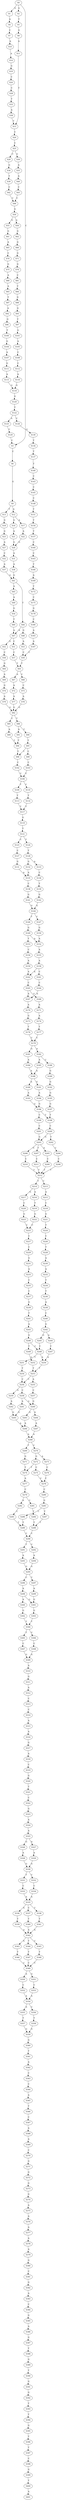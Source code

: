 strict digraph  {
	S0 -> S1 [ label = G ];
	S0 -> S2 [ label = G ];
	S0 -> S3 [ label = C ];
	S1 -> S4 [ label = A ];
	S2 -> S5 [ label = T ];
	S3 -> S6 [ label = C ];
	S4 -> S7 [ label = C ];
	S5 -> S8 [ label = G ];
	S6 -> S9 [ label = G ];
	S7 -> S10 [ label = A ];
	S8 -> S11 [ label = A ];
	S9 -> S12 [ label = A ];
	S9 -> S13 [ label = T ];
	S10 -> S14 [ label = A ];
	S11 -> S15 [ label = T ];
	S12 -> S16 [ label = G ];
	S12 -> S17 [ label = A ];
	S13 -> S18 [ label = G ];
	S14 -> S19 [ label = G ];
	S15 -> S20 [ label = C ];
	S16 -> S21 [ label = A ];
	S17 -> S22 [ label = A ];
	S18 -> S23 [ label = G ];
	S19 -> S24 [ label = C ];
	S20 -> S25 [ label = C ];
	S21 -> S26 [ label = G ];
	S22 -> S26 [ label = G ];
	S23 -> S27 [ label = A ];
	S24 -> S28 [ label = C ];
	S25 -> S29 [ label = C ];
	S25 -> S30 [ label = G ];
	S26 -> S31 [ label = A ];
	S27 -> S32 [ label = C ];
	S28 -> S33 [ label = T ];
	S29 -> S34 [ label = G ];
	S30 -> S35 [ label = A ];
	S31 -> S36 [ label = A ];
	S32 -> S37 [ label = A ];
	S33 -> S38 [ label = A ];
	S34 -> S39 [ label = T ];
	S35 -> S40 [ label = A ];
	S36 -> S41 [ label = G ];
	S37 -> S41 [ label = G ];
	S38 -> S15 [ label = T ];
	S39 -> S42 [ label = C ];
	S40 -> S43 [ label = C ];
	S41 -> S44 [ label = T ];
	S41 -> S45 [ label = A ];
	S42 -> S46 [ label = C ];
	S43 -> S46 [ label = C ];
	S44 -> S47 [ label = A ];
	S44 -> S48 [ label = G ];
	S45 -> S49 [ label = A ];
	S46 -> S50 [ label = G ];
	S47 -> S51 [ label = C ];
	S47 -> S52 [ label = G ];
	S48 -> S53 [ label = A ];
	S49 -> S54 [ label = G ];
	S50 -> S55 [ label = G ];
	S50 -> S56 [ label = A ];
	S51 -> S57 [ label = C ];
	S52 -> S58 [ label = C ];
	S53 -> S59 [ label = C ];
	S54 -> S60 [ label = T ];
	S55 -> S61 [ label = G ];
	S56 -> S62 [ label = G ];
	S57 -> S63 [ label = T ];
	S58 -> S64 [ label = G ];
	S59 -> S63 [ label = T ];
	S60 -> S47 [ label = A ];
	S61 -> S65 [ label = A ];
	S62 -> S66 [ label = G ];
	S63 -> S67 [ label = A ];
	S63 -> S68 [ label = C ];
	S64 -> S69 [ label = A ];
	S65 -> S70 [ label = C ];
	S66 -> S71 [ label = G ];
	S67 -> S72 [ label = A ];
	S68 -> S73 [ label = C ];
	S69 -> S74 [ label = G ];
	S70 -> S75 [ label = G ];
	S71 -> S76 [ label = G ];
	S72 -> S77 [ label = A ];
	S73 -> S78 [ label = A ];
	S74 -> S79 [ label = A ];
	S75 -> S80 [ label = A ];
	S76 -> S81 [ label = C ];
	S77 -> S82 [ label = G ];
	S78 -> S82 [ label = G ];
	S79 -> S82 [ label = G ];
	S80 -> S83 [ label = A ];
	S81 -> S84 [ label = T ];
	S82 -> S85 [ label = C ];
	S82 -> S86 [ label = T ];
	S83 -> S87 [ label = T ];
	S84 -> S88 [ label = G ];
	S85 -> S89 [ label = A ];
	S86 -> S90 [ label = T ];
	S86 -> S91 [ label = A ];
	S87 -> S92 [ label = A ];
	S88 -> S93 [ label = G ];
	S89 -> S94 [ label = T ];
	S90 -> S95 [ label = T ];
	S91 -> S94 [ label = T ];
	S92 -> S96 [ label = G ];
	S93 -> S97 [ label = T ];
	S94 -> S98 [ label = T ];
	S95 -> S99 [ label = C ];
	S95 -> S98 [ label = T ];
	S96 -> S100 [ label = T ];
	S97 -> S101 [ label = G ];
	S98 -> S102 [ label = C ];
	S99 -> S103 [ label = C ];
	S100 -> S104 [ label = G ];
	S101 -> S105 [ label = A ];
	S102 -> S106 [ label = C ];
	S103 -> S106 [ label = C ];
	S104 -> S107 [ label = A ];
	S105 -> S108 [ label = C ];
	S106 -> S109 [ label = T ];
	S106 -> S110 [ label = C ];
	S107 -> S111 [ label = G ];
	S108 -> S112 [ label = C ];
	S109 -> S113 [ label = T ];
	S110 -> S114 [ label = T ];
	S111 -> S115 [ label = A ];
	S112 -> S116 [ label = A ];
	S113 -> S117 [ label = T ];
	S114 -> S117 [ label = T ];
	S115 -> S118 [ label = G ];
	S116 -> S118 [ label = G ];
	S117 -> S119 [ label = G ];
	S118 -> S120 [ label = G ];
	S119 -> S121 [ label = T ];
	S120 -> S122 [ label = T ];
	S121 -> S123 [ label = C ];
	S121 -> S124 [ label = T ];
	S122 -> S125 [ label = A ];
	S122 -> S126 [ label = C ];
	S123 -> S127 [ label = C ];
	S124 -> S128 [ label = T ];
	S125 -> S129 [ label = C ];
	S126 -> S130 [ label = G ];
	S127 -> S131 [ label = G ];
	S128 -> S132 [ label = G ];
	S128 -> S133 [ label = A ];
	S129 -> S3 [ label = C ];
	S130 -> S134 [ label = T ];
	S131 -> S135 [ label = A ];
	S132 -> S135 [ label = A ];
	S133 -> S136 [ label = C ];
	S134 -> S137 [ label = T ];
	S135 -> S138 [ label = C ];
	S136 -> S139 [ label = T ];
	S137 -> S140 [ label = T ];
	S138 -> S141 [ label = G ];
	S139 -> S142 [ label = G ];
	S140 -> S143 [ label = C ];
	S141 -> S144 [ label = G ];
	S142 -> S144 [ label = G ];
	S143 -> S145 [ label = C ];
	S144 -> S146 [ label = T ];
	S144 -> S147 [ label = C ];
	S145 -> S148 [ label = C ];
	S146 -> S149 [ label = G ];
	S147 -> S150 [ label = G ];
	S148 -> S151 [ label = T ];
	S149 -> S152 [ label = A ];
	S149 -> S153 [ label = T ];
	S150 -> S152 [ label = A ];
	S151 -> S154 [ label = T ];
	S152 -> S155 [ label = A ];
	S153 -> S156 [ label = C ];
	S154 -> S157 [ label = T ];
	S155 -> S158 [ label = A ];
	S156 -> S159 [ label = A ];
	S157 -> S160 [ label = C ];
	S158 -> S161 [ label = C ];
	S158 -> S162 [ label = A ];
	S159 -> S162 [ label = A ];
	S160 -> S163 [ label = C ];
	S161 -> S164 [ label = C ];
	S162 -> S165 [ label = C ];
	S163 -> S166 [ label = T ];
	S164 -> S167 [ label = A ];
	S165 -> S167 [ label = A ];
	S165 -> S168 [ label = G ];
	S166 -> S169 [ label = A ];
	S167 -> S170 [ label = A ];
	S168 -> S171 [ label = A ];
	S169 -> S172 [ label = T ];
	S170 -> S173 [ label = G ];
	S171 -> S174 [ label = A ];
	S172 -> S175 [ label = C ];
	S173 -> S176 [ label = T ];
	S174 -> S177 [ label = T ];
	S175 -> S178 [ label = G ];
	S176 -> S179 [ label = C ];
	S177 -> S179 [ label = C ];
	S178 -> S180 [ label = C ];
	S179 -> S181 [ label = G ];
	S179 -> S182 [ label = A ];
	S180 -> S183 [ label = A ];
	S181 -> S184 [ label = A ];
	S182 -> S185 [ label = A ];
	S182 -> S186 [ label = C ];
	S183 -> S187 [ label = A ];
	S184 -> S188 [ label = A ];
	S185 -> S188 [ label = A ];
	S186 -> S189 [ label = G ];
	S187 -> S59 [ label = C ];
	S188 -> S190 [ label = A ];
	S188 -> S191 [ label = G ];
	S189 -> S192 [ label = G ];
	S190 -> S193 [ label = A ];
	S191 -> S194 [ label = A ];
	S192 -> S195 [ label = G ];
	S193 -> S196 [ label = G ];
	S194 -> S196 [ label = G ];
	S195 -> S197 [ label = G ];
	S196 -> S198 [ label = T ];
	S196 -> S199 [ label = C ];
	S197 -> S198 [ label = T ];
	S198 -> S200 [ label = C ];
	S199 -> S201 [ label = C ];
	S200 -> S202 [ label = T ];
	S200 -> S203 [ label = G ];
	S201 -> S203 [ label = G ];
	S202 -> S204 [ label = C ];
	S203 -> S205 [ label = A ];
	S203 -> S206 [ label = G ];
	S203 -> S207 [ label = T ];
	S204 -> S208 [ label = C ];
	S205 -> S209 [ label = C ];
	S206 -> S210 [ label = C ];
	S207 -> S211 [ label = C ];
	S208 -> S212 [ label = T ];
	S209 -> S212 [ label = T ];
	S210 -> S212 [ label = T ];
	S211 -> S212 [ label = T ];
	S212 -> S213 [ label = C ];
	S212 -> S214 [ label = T ];
	S213 -> S215 [ label = A ];
	S214 -> S216 [ label = A ];
	S214 -> S217 [ label = G ];
	S215 -> S218 [ label = C ];
	S216 -> S219 [ label = T ];
	S217 -> S220 [ label = C ];
	S218 -> S221 [ label = G ];
	S219 -> S222 [ label = G ];
	S220 -> S223 [ label = G ];
	S221 -> S224 [ label = T ];
	S222 -> S225 [ label = C ];
	S223 -> S225 [ label = C ];
	S224 -> S226 [ label = C ];
	S225 -> S227 [ label = C ];
	S226 -> S228 [ label = T ];
	S227 -> S229 [ label = C ];
	S228 -> S230 [ label = A ];
	S229 -> S231 [ label = G ];
	S230 -> S232 [ label = A ];
	S231 -> S233 [ label = A ];
	S232 -> S234 [ label = T ];
	S233 -> S235 [ label = C ];
	S234 -> S236 [ label = T ];
	S235 -> S237 [ label = C ];
	S236 -> S238 [ label = A ];
	S237 -> S239 [ label = G ];
	S238 -> S240 [ label = C ];
	S239 -> S241 [ label = T ];
	S240 -> S242 [ label = G ];
	S241 -> S243 [ label = A ];
	S242 -> S244 [ label = A ];
	S242 -> S245 [ label = G ];
	S243 -> S246 [ label = G ];
	S244 -> S247 [ label = C ];
	S245 -> S248 [ label = C ];
	S246 -> S249 [ label = T ];
	S246 -> S248 [ label = C ];
	S247 -> S250 [ label = A ];
	S248 -> S251 [ label = T ];
	S248 -> S250 [ label = A ];
	S249 -> S252 [ label = A ];
	S250 -> S253 [ label = T ];
	S251 -> S254 [ label = T ];
	S252 -> S253 [ label = T ];
	S253 -> S255 [ label = A ];
	S253 -> S256 [ label = C ];
	S254 -> S256 [ label = C ];
	S255 -> S257 [ label = C ];
	S256 -> S258 [ label = C ];
	S256 -> S259 [ label = G ];
	S257 -> S260 [ label = G ];
	S258 -> S261 [ label = A ];
	S258 -> S260 [ label = G ];
	S259 -> S262 [ label = A ];
	S260 -> S263 [ label = G ];
	S260 -> S264 [ label = A ];
	S261 -> S265 [ label = G ];
	S262 -> S265 [ label = G ];
	S263 -> S266 [ label = A ];
	S264 -> S267 [ label = A ];
	S265 -> S266 [ label = A ];
	S266 -> S268 [ label = A ];
	S267 -> S268 [ label = A ];
	S268 -> S269 [ label = T ];
	S268 -> S270 [ label = C ];
	S269 -> S271 [ label = G ];
	S270 -> S272 [ label = G ];
	S270 -> S273 [ label = A ];
	S271 -> S274 [ label = T ];
	S272 -> S275 [ label = C ];
	S272 -> S274 [ label = T ];
	S273 -> S276 [ label = C ];
	S274 -> S277 [ label = A ];
	S275 -> S278 [ label = C ];
	S276 -> S278 [ label = C ];
	S277 -> S279 [ label = C ];
	S278 -> S280 [ label = C ];
	S279 -> S281 [ label = C ];
	S279 -> S282 [ label = A ];
	S280 -> S283 [ label = G ];
	S281 -> S284 [ label = T ];
	S282 -> S285 [ label = C ];
	S283 -> S286 [ label = C ];
	S283 -> S287 [ label = T ];
	S284 -> S288 [ label = T ];
	S285 -> S289 [ label = T ];
	S286 -> S289 [ label = T ];
	S287 -> S288 [ label = T ];
	S288 -> S290 [ label = C ];
	S289 -> S290 [ label = C ];
	S290 -> S291 [ label = T ];
	S290 -> S292 [ label = C ];
	S291 -> S293 [ label = A ];
	S292 -> S294 [ label = A ];
	S293 -> S295 [ label = G ];
	S294 -> S295 [ label = G ];
	S295 -> S296 [ label = C ];
	S295 -> S297 [ label = T ];
	S296 -> S298 [ label = A ];
	S297 -> S299 [ label = A ];
	S298 -> S300 [ label = A ];
	S298 -> S301 [ label = G ];
	S299 -> S301 [ label = G ];
	S300 -> S302 [ label = G ];
	S301 -> S303 [ label = G ];
	S302 -> S304 [ label = T ];
	S303 -> S304 [ label = T ];
	S304 -> S305 [ label = T ];
	S304 -> S306 [ label = C ];
	S305 -> S307 [ label = C ];
	S306 -> S308 [ label = C ];
	S307 -> S309 [ label = G ];
	S308 -> S309 [ label = G ];
	S309 -> S310 [ label = A ];
	S310 -> S311 [ label = G ];
	S311 -> S312 [ label = A ];
	S312 -> S313 [ label = C ];
	S313 -> S314 [ label = C ];
	S314 -> S315 [ label = A ];
	S315 -> S316 [ label = A ];
	S316 -> S317 [ label = G ];
	S317 -> S318 [ label = A ];
	S318 -> S319 [ label = C ];
	S319 -> S320 [ label = G ];
	S320 -> S321 [ label = T ];
	S321 -> S322 [ label = C ];
	S322 -> S323 [ label = G ];
	S323 -> S324 [ label = A ];
	S324 -> S325 [ label = A ];
	S325 -> S326 [ label = G ];
	S325 -> S327 [ label = A ];
	S326 -> S328 [ label = A ];
	S327 -> S329 [ label = A ];
	S328 -> S330 [ label = G ];
	S329 -> S330 [ label = G ];
	S330 -> S331 [ label = T ];
	S330 -> S332 [ label = C ];
	S331 -> S333 [ label = C ];
	S332 -> S334 [ label = C ];
	S333 -> S335 [ label = A ];
	S334 -> S335 [ label = A ];
	S335 -> S336 [ label = A ];
	S335 -> S337 [ label = C ];
	S335 -> S338 [ label = T ];
	S336 -> S339 [ label = T ];
	S337 -> S340 [ label = T ];
	S338 -> S341 [ label = T ];
	S339 -> S342 [ label = A ];
	S340 -> S342 [ label = A ];
	S341 -> S342 [ label = A ];
	S342 -> S343 [ label = A ];
	S342 -> S344 [ label = T ];
	S342 -> S345 [ label = C ];
	S343 -> S346 [ label = T ];
	S344 -> S347 [ label = T ];
	S345 -> S348 [ label = T ];
	S346 -> S349 [ label = C ];
	S347 -> S349 [ label = C ];
	S348 -> S349 [ label = C ];
	S349 -> S350 [ label = A ];
	S349 -> S351 [ label = G ];
	S350 -> S352 [ label = C ];
	S351 -> S353 [ label = C ];
	S352 -> S354 [ label = A ];
	S353 -> S354 [ label = A ];
	S354 -> S355 [ label = A ];
	S354 -> S356 [ label = C ];
	S355 -> S357 [ label = T ];
	S356 -> S358 [ label = T ];
	S357 -> S359 [ label = G ];
	S358 -> S359 [ label = G ];
	S359 -> S360 [ label = G ];
	S360 -> S361 [ label = T ];
	S361 -> S362 [ label = A ];
	S362 -> S363 [ label = C ];
	S363 -> S364 [ label = C ];
	S364 -> S365 [ label = A ];
	S365 -> S366 [ label = T ];
	S366 -> S367 [ label = C ];
	S367 -> S368 [ label = A ];
	S368 -> S369 [ label = A ];
	S369 -> S370 [ label = C ];
	S370 -> S371 [ label = G ];
	S371 -> S372 [ label = G ];
	S372 -> S373 [ label = G ];
	S373 -> S374 [ label = G ];
	S374 -> S375 [ label = A ];
	S375 -> S376 [ label = A ];
	S376 -> S377 [ label = A ];
	S377 -> S378 [ label = A ];
	S378 -> S379 [ label = A ];
	S379 -> S380 [ label = G ];
	S380 -> S381 [ label = C ];
	S381 -> S382 [ label = G ];
	S382 -> S383 [ label = A ];
	S383 -> S384 [ label = C ];
	S384 -> S385 [ label = G ];
	S385 -> S386 [ label = A ];
	S386 -> S387 [ label = G ];
	S387 -> S388 [ label = T ];
	S388 -> S389 [ label = G ];
	S389 -> S390 [ label = T ];
	S390 -> S391 [ label = G ];
	S391 -> S392 [ label = G ];
	S392 -> S393 [ label = T ];
	S393 -> S394 [ label = T ];
	S394 -> S395 [ label = G ];
	S395 -> S396 [ label = T ];
	S396 -> S397 [ label = T ];
	S397 -> S398 [ label = C ];
	S398 -> S399 [ label = G ];
	S399 -> S400 [ label = T ];
	S400 -> S401 [ label = A ];
}
